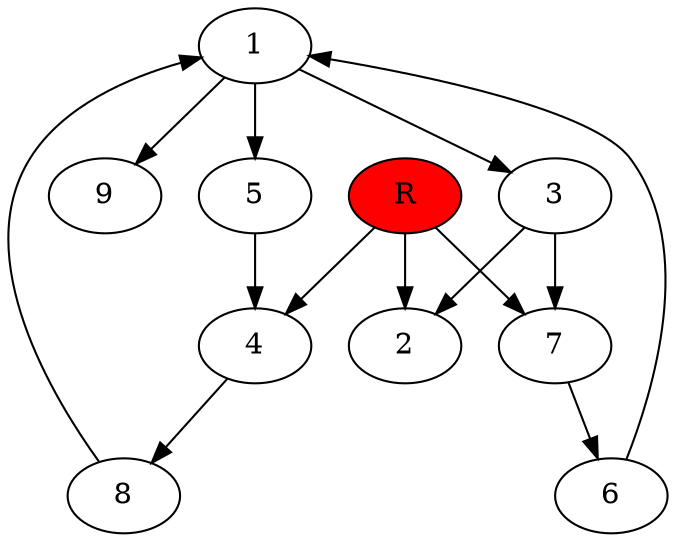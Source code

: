 digraph prb30630 {
	1
	2
	3
	4
	5
	6
	7
	8
	R [fillcolor="#ff0000" style=filled]
	1 -> 3
	1 -> 5
	1 -> 9
	3 -> 2
	3 -> 7
	4 -> 8
	5 -> 4
	6 -> 1
	7 -> 6
	8 -> 1
	R -> 2
	R -> 4
	R -> 7
}
